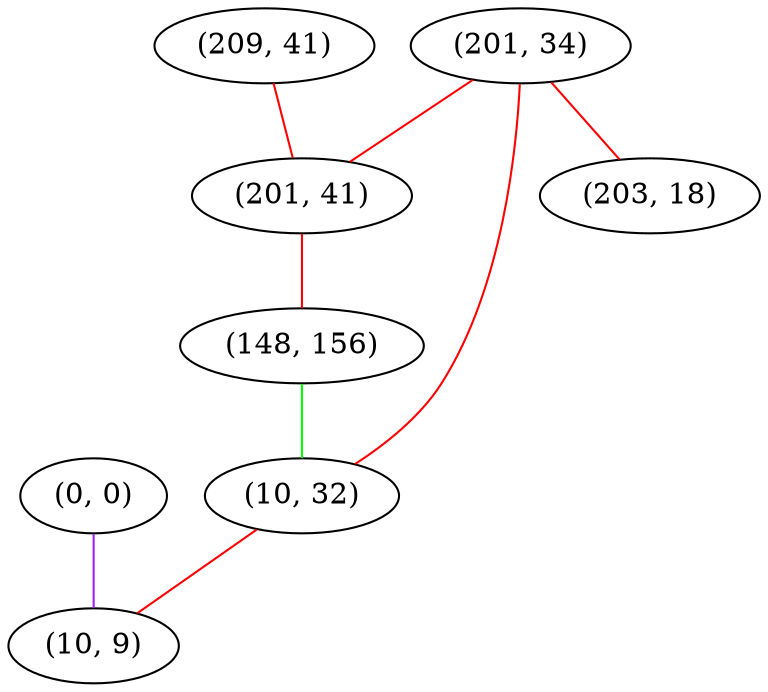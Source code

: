 graph "" {
"(0, 0)";
"(209, 41)";
"(201, 34)";
"(201, 41)";
"(148, 156)";
"(10, 32)";
"(203, 18)";
"(10, 9)";
"(0, 0)" -- "(10, 9)"  [color=purple, key=0, weight=4];
"(209, 41)" -- "(201, 41)"  [color=red, key=0, weight=1];
"(201, 34)" -- "(10, 32)"  [color=red, key=0, weight=1];
"(201, 34)" -- "(203, 18)"  [color=red, key=0, weight=1];
"(201, 34)" -- "(201, 41)"  [color=red, key=0, weight=1];
"(201, 41)" -- "(148, 156)"  [color=red, key=0, weight=1];
"(148, 156)" -- "(10, 32)"  [color=green, key=0, weight=2];
"(10, 32)" -- "(10, 9)"  [color=red, key=0, weight=1];
}
